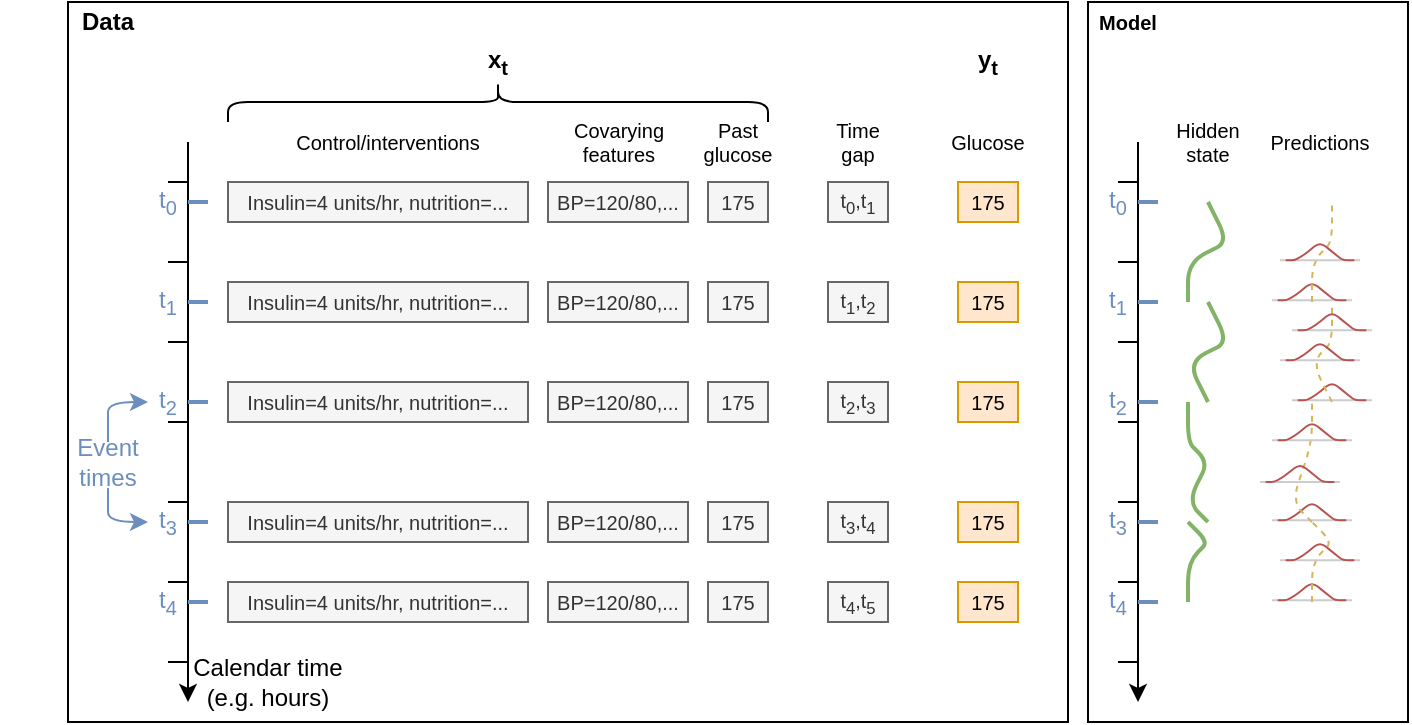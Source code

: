 <mxfile version="15.1.0" type="github">
  <diagram id="xdTVbCBKWqbJiQF50DGg" name="Page-1">
    <mxGraphModel dx="1137" dy="624" grid="1" gridSize="10" guides="1" tooltips="1" connect="1" arrows="1" fold="1" page="1" pageScale="1" pageWidth="850" pageHeight="1100" math="0" shadow="0">
      <root>
        <mxCell id="0" />
        <mxCell id="1" parent="0" />
        <mxCell id="Ly0WzErnAKZ-ocGDUXUR-6" value="" style="rounded=0;whiteSpace=wrap;html=1;" vertex="1" parent="1">
          <mxGeometry x="570" y="90" width="160" height="360" as="geometry" />
        </mxCell>
        <mxCell id="Ly0WzErnAKZ-ocGDUXUR-5" value="" style="rounded=0;whiteSpace=wrap;html=1;" vertex="1" parent="1">
          <mxGeometry x="60" y="90" width="500" height="360" as="geometry" />
        </mxCell>
        <mxCell id="V2D7HZt5XUga1QAg5olH-1" value="" style="endArrow=classic;html=1;" parent="1" edge="1">
          <mxGeometry width="50" height="50" relative="1" as="geometry">
            <mxPoint x="120" y="160" as="sourcePoint" />
            <mxPoint x="120" y="440" as="targetPoint" />
          </mxGeometry>
        </mxCell>
        <mxCell id="V2D7HZt5XUga1QAg5olH-2" value="Insulin=4 units/hr, nutrition=..." style="rounded=0;whiteSpace=wrap;html=1;fillColor=#f5f5f5;strokeColor=#666666;fontColor=#333333;fontSize=10;" parent="1" vertex="1">
          <mxGeometry x="140" y="180" width="150" height="20" as="geometry" />
        </mxCell>
        <mxCell id="V2D7HZt5XUga1QAg5olH-3" value="" style="endArrow=none;html=1;" parent="1" edge="1">
          <mxGeometry width="50" height="50" relative="1" as="geometry">
            <mxPoint x="110" y="180" as="sourcePoint" />
            <mxPoint x="120" y="180" as="targetPoint" />
          </mxGeometry>
        </mxCell>
        <mxCell id="V2D7HZt5XUga1QAg5olH-4" value="" style="endArrow=none;html=1;" parent="1" edge="1">
          <mxGeometry width="50" height="50" relative="1" as="geometry">
            <mxPoint x="110" y="220" as="sourcePoint" />
            <mxPoint x="120" y="220" as="targetPoint" />
          </mxGeometry>
        </mxCell>
        <mxCell id="V2D7HZt5XUga1QAg5olH-5" value="" style="endArrow=none;html=1;" parent="1" edge="1">
          <mxGeometry width="50" height="50" relative="1" as="geometry">
            <mxPoint x="110" y="260" as="sourcePoint" />
            <mxPoint x="120" y="260" as="targetPoint" />
          </mxGeometry>
        </mxCell>
        <mxCell id="V2D7HZt5XUga1QAg5olH-6" value="" style="endArrow=none;html=1;" parent="1" edge="1">
          <mxGeometry width="50" height="50" relative="1" as="geometry">
            <mxPoint x="110" y="300" as="sourcePoint" />
            <mxPoint x="120" y="300" as="targetPoint" />
          </mxGeometry>
        </mxCell>
        <mxCell id="V2D7HZt5XUga1QAg5olH-7" value="" style="endArrow=none;html=1;" parent="1" edge="1">
          <mxGeometry width="50" height="50" relative="1" as="geometry">
            <mxPoint x="110.0" y="340" as="sourcePoint" />
            <mxPoint x="120.0" y="340" as="targetPoint" />
          </mxGeometry>
        </mxCell>
        <mxCell id="V2D7HZt5XUga1QAg5olH-8" value="" style="endArrow=none;html=1;" parent="1" edge="1">
          <mxGeometry width="50" height="50" relative="1" as="geometry">
            <mxPoint x="110.0" y="380" as="sourcePoint" />
            <mxPoint x="120.0" y="380" as="targetPoint" />
          </mxGeometry>
        </mxCell>
        <mxCell id="V2D7HZt5XUga1QAg5olH-10" value="" style="endArrow=none;html=1;" parent="1" edge="1">
          <mxGeometry width="50" height="50" relative="1" as="geometry">
            <mxPoint x="110.0" y="420" as="sourcePoint" />
            <mxPoint x="120" y="420" as="targetPoint" />
          </mxGeometry>
        </mxCell>
        <mxCell id="V2D7HZt5XUga1QAg5olH-12" value="" style="endArrow=none;html=1;fillColor=#dae8fc;strokeColor=#6c8ebf;strokeWidth=2;" parent="1" edge="1">
          <mxGeometry width="50" height="50" relative="1" as="geometry">
            <mxPoint x="120" y="190" as="sourcePoint" />
            <mxPoint x="130" y="190" as="targetPoint" />
          </mxGeometry>
        </mxCell>
        <mxCell id="V2D7HZt5XUga1QAg5olH-13" value="" style="endArrow=none;html=1;fillColor=#dae8fc;strokeColor=#6c8ebf;strokeWidth=2;" parent="1" edge="1">
          <mxGeometry width="50" height="50" relative="1" as="geometry">
            <mxPoint x="120" y="240" as="sourcePoint" />
            <mxPoint x="130" y="240" as="targetPoint" />
          </mxGeometry>
        </mxCell>
        <mxCell id="V2D7HZt5XUga1QAg5olH-14" value="Insulin=4 units/hr, nutrition=..." style="rounded=0;whiteSpace=wrap;html=1;fillColor=#f5f5f5;strokeColor=#666666;fontColor=#333333;fontSize=10;" parent="1" vertex="1">
          <mxGeometry x="140" y="280" width="150" height="20" as="geometry" />
        </mxCell>
        <mxCell id="V2D7HZt5XUga1QAg5olH-15" value="" style="endArrow=none;html=1;fillColor=#dae8fc;strokeColor=#6c8ebf;strokeWidth=2;" parent="1" edge="1">
          <mxGeometry width="50" height="50" relative="1" as="geometry">
            <mxPoint x="120" y="290" as="sourcePoint" />
            <mxPoint x="130" y="290" as="targetPoint" />
          </mxGeometry>
        </mxCell>
        <mxCell id="V2D7HZt5XUga1QAg5olH-16" value="" style="endArrow=none;html=1;fillColor=#dae8fc;strokeColor=#6c8ebf;strokeWidth=2;" parent="1" edge="1">
          <mxGeometry width="50" height="50" relative="1" as="geometry">
            <mxPoint x="120" y="350" as="sourcePoint" />
            <mxPoint x="130" y="350" as="targetPoint" />
          </mxGeometry>
        </mxCell>
        <mxCell id="V2D7HZt5XUga1QAg5olH-17" value="" style="endArrow=none;html=1;fillColor=#dae8fc;strokeColor=#6c8ebf;strokeWidth=2;" parent="1" edge="1">
          <mxGeometry width="50" height="50" relative="1" as="geometry">
            <mxPoint x="120" y="390" as="sourcePoint" />
            <mxPoint x="130" y="390" as="targetPoint" />
          </mxGeometry>
        </mxCell>
        <mxCell id="V2D7HZt5XUga1QAg5olH-19" value="Insulin=4 units/hr, nutrition=..." style="rounded=0;whiteSpace=wrap;html=1;fillColor=#f5f5f5;strokeColor=#666666;fontColor=#333333;fontSize=10;" parent="1" vertex="1">
          <mxGeometry x="140" y="230" width="150" height="20" as="geometry" />
        </mxCell>
        <mxCell id="V2D7HZt5XUga1QAg5olH-20" value="Insulin=4 units/hr, nutrition=..." style="rounded=0;whiteSpace=wrap;html=1;fillColor=#f5f5f5;strokeColor=#666666;fontColor=#333333;fontSize=10;" parent="1" vertex="1">
          <mxGeometry x="140" y="340" width="150" height="20" as="geometry" />
        </mxCell>
        <mxCell id="V2D7HZt5XUga1QAg5olH-21" value="Insulin=4 units/hr, nutrition=..." style="rounded=0;whiteSpace=wrap;html=1;fillColor=#f5f5f5;strokeColor=#666666;fontColor=#333333;fontSize=10;" parent="1" vertex="1">
          <mxGeometry x="140" y="380" width="150" height="20" as="geometry" />
        </mxCell>
        <mxCell id="V2D7HZt5XUga1QAg5olH-22" value="Calendar time (e.g. hours)" style="text;html=1;strokeColor=none;fillColor=none;align=center;verticalAlign=middle;whiteSpace=wrap;rounded=0;" parent="1" vertex="1">
          <mxGeometry x="120" y="420" width="80" height="20" as="geometry" />
        </mxCell>
        <mxCell id="V2D7HZt5XUga1QAg5olH-23" value="Event times" style="text;html=1;strokeColor=none;fillColor=none;align=center;verticalAlign=middle;whiteSpace=wrap;rounded=0;fontColor=#6C8EBF;" parent="1" vertex="1">
          <mxGeometry x="60" y="310" width="40" height="20" as="geometry" />
        </mxCell>
        <mxCell id="V2D7HZt5XUga1QAg5olH-24" value="t&lt;sub&gt;0&lt;/sub&gt;" style="text;html=1;strokeColor=none;fillColor=none;align=center;verticalAlign=middle;whiteSpace=wrap;rounded=0;fontColor=#6C8EBF;" parent="1" vertex="1">
          <mxGeometry x="100" y="180" width="20" height="20" as="geometry" />
        </mxCell>
        <mxCell id="V2D7HZt5XUga1QAg5olH-25" value="t&lt;sub&gt;1&lt;/sub&gt;" style="text;html=1;strokeColor=none;fillColor=none;align=center;verticalAlign=middle;whiteSpace=wrap;rounded=0;fontColor=#6C8EBF;" parent="1" vertex="1">
          <mxGeometry x="100" y="230" width="20" height="20" as="geometry" />
        </mxCell>
        <mxCell id="V2D7HZt5XUga1QAg5olH-27" value="t&lt;sub&gt;2&lt;/sub&gt;" style="text;html=1;strokeColor=none;fillColor=none;align=center;verticalAlign=middle;whiteSpace=wrap;rounded=0;fontColor=#6C8EBF;" parent="1" vertex="1">
          <mxGeometry x="100" y="280" width="20" height="20" as="geometry" />
        </mxCell>
        <mxCell id="V2D7HZt5XUga1QAg5olH-28" value="t&lt;sub&gt;3&lt;/sub&gt;" style="text;html=1;strokeColor=none;fillColor=none;align=center;verticalAlign=middle;whiteSpace=wrap;rounded=0;fontColor=#6C8EBF;" parent="1" vertex="1">
          <mxGeometry x="100" y="340" width="20" height="20" as="geometry" />
        </mxCell>
        <mxCell id="V2D7HZt5XUga1QAg5olH-32" value="t&lt;sub&gt;4&lt;/sub&gt;" style="text;html=1;strokeColor=none;fillColor=none;align=center;verticalAlign=middle;whiteSpace=wrap;rounded=0;fontColor=#6C8EBF;" parent="1" vertex="1">
          <mxGeometry x="100" y="380" width="20" height="20" as="geometry" />
        </mxCell>
        <mxCell id="V2D7HZt5XUga1QAg5olH-33" value="" style="curved=1;endArrow=classic;html=1;fontColor=#6C8EBF;strokeWidth=1;strokeColor=#6C8EBF;" parent="1" edge="1">
          <mxGeometry width="50" height="50" relative="1" as="geometry">
            <mxPoint x="80" y="310" as="sourcePoint" />
            <mxPoint x="100" y="290" as="targetPoint" />
            <Array as="points">
              <mxPoint x="80" y="300" />
              <mxPoint x="80" y="290" />
            </Array>
          </mxGeometry>
        </mxCell>
        <mxCell id="V2D7HZt5XUga1QAg5olH-34" value="" style="curved=1;endArrow=classic;html=1;fontColor=#6C8EBF;strokeWidth=1;strokeColor=#6C8EBF;" parent="1" edge="1">
          <mxGeometry width="50" height="50" relative="1" as="geometry">
            <mxPoint x="80" y="340" as="sourcePoint" />
            <mxPoint x="100" y="350" as="targetPoint" />
            <Array as="points">
              <mxPoint x="80" y="330" />
              <mxPoint x="80" y="340" />
              <mxPoint x="80" y="350" />
            </Array>
          </mxGeometry>
        </mxCell>
        <mxCell id="V2D7HZt5XUga1QAg5olH-35" value="x&lt;sub&gt;t&lt;/sub&gt;" style="text;html=1;strokeColor=none;fillColor=none;align=center;verticalAlign=middle;whiteSpace=wrap;rounded=0;fontStyle=1" parent="1" vertex="1">
          <mxGeometry x="255" y="110" width="40" height="20" as="geometry" />
        </mxCell>
        <mxCell id="V2D7HZt5XUga1QAg5olH-36" value="&lt;font style=&quot;font-size: 10px&quot;&gt;BP=120/80,...&lt;/font&gt;" style="rounded=0;whiteSpace=wrap;html=1;fillColor=#f5f5f5;strokeColor=#666666;fontColor=#333333;" parent="1" vertex="1">
          <mxGeometry x="300" y="180" width="70" height="20" as="geometry" />
        </mxCell>
        <mxCell id="V2D7HZt5XUga1QAg5olH-42" value="&lt;font style=&quot;font-size: 10px&quot;&gt;BP=120/80,...&lt;/font&gt;" style="rounded=0;whiteSpace=wrap;html=1;fillColor=#f5f5f5;strokeColor=#666666;fontColor=#333333;" parent="1" vertex="1">
          <mxGeometry x="300" y="230" width="70" height="20" as="geometry" />
        </mxCell>
        <mxCell id="V2D7HZt5XUga1QAg5olH-43" value="&lt;font style=&quot;font-size: 10px&quot;&gt;BP=120/80,...&lt;/font&gt;" style="rounded=0;whiteSpace=wrap;html=1;fillColor=#f5f5f5;strokeColor=#666666;fontColor=#333333;" parent="1" vertex="1">
          <mxGeometry x="300" y="280" width="70" height="20" as="geometry" />
        </mxCell>
        <mxCell id="V2D7HZt5XUga1QAg5olH-44" value="&lt;font style=&quot;font-size: 10px&quot;&gt;BP=120/80,...&lt;/font&gt;" style="rounded=0;whiteSpace=wrap;html=1;fillColor=#f5f5f5;strokeColor=#666666;fontColor=#333333;" parent="1" vertex="1">
          <mxGeometry x="300" y="340" width="70" height="20" as="geometry" />
        </mxCell>
        <mxCell id="V2D7HZt5XUga1QAg5olH-45" value="&lt;font style=&quot;font-size: 10px&quot;&gt;BP=120/80,...&lt;/font&gt;" style="rounded=0;whiteSpace=wrap;html=1;fillColor=#f5f5f5;strokeColor=#666666;fontColor=#333333;" parent="1" vertex="1">
          <mxGeometry x="300" y="380" width="70" height="20" as="geometry" />
        </mxCell>
        <mxCell id="V2D7HZt5XUga1QAg5olH-46" value="175" style="rounded=0;whiteSpace=wrap;html=1;fillColor=#f5f5f5;strokeColor=#666666;fontColor=#333333;fontSize=10;" parent="1" vertex="1">
          <mxGeometry x="380" y="180" width="30" height="20" as="geometry" />
        </mxCell>
        <mxCell id="V2D7HZt5XUga1QAg5olH-47" value="175" style="rounded=0;whiteSpace=wrap;html=1;fillColor=#f5f5f5;strokeColor=#666666;fontColor=#333333;fontSize=10;" parent="1" vertex="1">
          <mxGeometry x="380" y="230" width="30" height="20" as="geometry" />
        </mxCell>
        <mxCell id="V2D7HZt5XUga1QAg5olH-48" value="175" style="rounded=0;whiteSpace=wrap;html=1;fillColor=#f5f5f5;strokeColor=#666666;fontColor=#333333;fontSize=10;" parent="1" vertex="1">
          <mxGeometry x="380" y="280" width="30" height="20" as="geometry" />
        </mxCell>
        <mxCell id="V2D7HZt5XUga1QAg5olH-49" value="175" style="rounded=0;whiteSpace=wrap;html=1;fillColor=#f5f5f5;strokeColor=#666666;fontColor=#333333;fontSize=10;" parent="1" vertex="1">
          <mxGeometry x="380" y="340" width="30" height="20" as="geometry" />
        </mxCell>
        <mxCell id="V2D7HZt5XUga1QAg5olH-50" value="175" style="rounded=0;whiteSpace=wrap;html=1;fillColor=#f5f5f5;strokeColor=#666666;fontColor=#333333;fontSize=10;" parent="1" vertex="1">
          <mxGeometry x="380" y="380" width="30" height="20" as="geometry" />
        </mxCell>
        <mxCell id="V2D7HZt5XUga1QAg5olH-51" value="Control/interventions" style="text;html=1;strokeColor=none;fillColor=none;align=center;verticalAlign=middle;whiteSpace=wrap;rounded=0;fontSize=10;fontColor=#000000;" parent="1" vertex="1">
          <mxGeometry x="170" y="150" width="100" height="20" as="geometry" />
        </mxCell>
        <mxCell id="V2D7HZt5XUga1QAg5olH-52" value="&lt;div&gt;Covarying&lt;/div&gt;&lt;div&gt;features&lt;/div&gt;" style="text;html=1;strokeColor=none;fillColor=none;align=center;verticalAlign=middle;whiteSpace=wrap;rounded=0;fontSize=10;fontColor=#000000;" parent="1" vertex="1">
          <mxGeometry x="302.5" y="150" width="65" height="20" as="geometry" />
        </mxCell>
        <mxCell id="V2D7HZt5XUga1QAg5olH-53" value="Past glucose" style="text;html=1;strokeColor=none;fillColor=none;align=center;verticalAlign=middle;whiteSpace=wrap;rounded=0;fontSize=10;fontColor=#000000;" parent="1" vertex="1">
          <mxGeometry x="375" y="150" width="40" height="20" as="geometry" />
        </mxCell>
        <mxCell id="V2D7HZt5XUga1QAg5olH-54" value="175" style="rounded=0;whiteSpace=wrap;html=1;fillColor=#ffe6cc;strokeColor=#d79b00;fontSize=10;" parent="1" vertex="1">
          <mxGeometry x="505" y="180" width="30" height="20" as="geometry" />
        </mxCell>
        <mxCell id="V2D7HZt5XUga1QAg5olH-55" value="175" style="rounded=0;whiteSpace=wrap;html=1;fillColor=#ffe6cc;strokeColor=#d79b00;fontSize=10;" parent="1" vertex="1">
          <mxGeometry x="505" y="230" width="30" height="20" as="geometry" />
        </mxCell>
        <mxCell id="V2D7HZt5XUga1QAg5olH-56" value="175" style="rounded=0;whiteSpace=wrap;html=1;fillColor=#ffe6cc;strokeColor=#d79b00;fontSize=10;" parent="1" vertex="1">
          <mxGeometry x="505" y="280" width="30" height="20" as="geometry" />
        </mxCell>
        <mxCell id="V2D7HZt5XUga1QAg5olH-57" value="175" style="rounded=0;whiteSpace=wrap;html=1;fillColor=#ffe6cc;strokeColor=#d79b00;fontSize=10;" parent="1" vertex="1">
          <mxGeometry x="505" y="340" width="30" height="20" as="geometry" />
        </mxCell>
        <mxCell id="V2D7HZt5XUga1QAg5olH-58" value="175" style="rounded=0;whiteSpace=wrap;html=1;fillColor=#ffe6cc;strokeColor=#d79b00;fontSize=10;" parent="1" vertex="1">
          <mxGeometry x="505" y="380" width="30" height="20" as="geometry" />
        </mxCell>
        <mxCell id="V2D7HZt5XUga1QAg5olH-59" value="Glucose" style="text;html=1;fillColor=none;align=center;verticalAlign=middle;whiteSpace=wrap;rounded=0;fontSize=10;" parent="1" vertex="1">
          <mxGeometry x="500" y="150" width="40" height="20" as="geometry" />
        </mxCell>
        <mxCell id="V2D7HZt5XUga1QAg5olH-60" value="t&lt;sub&gt;0&lt;/sub&gt;,t&lt;sub&gt;1&lt;/sub&gt;" style="rounded=0;whiteSpace=wrap;html=1;fillColor=#f5f5f5;strokeColor=#666666;fontColor=#333333;fontSize=10;" parent="1" vertex="1">
          <mxGeometry x="440" y="180" width="30" height="20" as="geometry" />
        </mxCell>
        <mxCell id="V2D7HZt5XUga1QAg5olH-65" value="t&lt;sub&gt;1&lt;/sub&gt;,t&lt;sub&gt;2&lt;/sub&gt;" style="rounded=0;whiteSpace=wrap;html=1;fillColor=#f5f5f5;strokeColor=#666666;fontColor=#333333;fontSize=10;" parent="1" vertex="1">
          <mxGeometry x="440" y="230" width="30" height="20" as="geometry" />
        </mxCell>
        <mxCell id="V2D7HZt5XUga1QAg5olH-66" value="t&lt;sub&gt;2&lt;/sub&gt;,t&lt;sub&gt;3&lt;/sub&gt;" style="rounded=0;whiteSpace=wrap;html=1;fillColor=#f5f5f5;strokeColor=#666666;fontColor=#333333;fontSize=10;" parent="1" vertex="1">
          <mxGeometry x="440" y="280" width="30" height="20" as="geometry" />
        </mxCell>
        <mxCell id="V2D7HZt5XUga1QAg5olH-69" value="t&lt;sub&gt;3&lt;/sub&gt;,t&lt;sub&gt;4&lt;/sub&gt;" style="rounded=0;whiteSpace=wrap;html=1;fillColor=#f5f5f5;strokeColor=#666666;fontColor=#333333;fontSize=10;" parent="1" vertex="1">
          <mxGeometry x="440" y="340" width="30" height="20" as="geometry" />
        </mxCell>
        <mxCell id="V2D7HZt5XUga1QAg5olH-70" value="t&lt;sub&gt;4&lt;/sub&gt;,t&lt;sub&gt;5&lt;/sub&gt;" style="rounded=0;whiteSpace=wrap;html=1;fillColor=#f5f5f5;strokeColor=#666666;fontColor=#333333;fontSize=10;" parent="1" vertex="1">
          <mxGeometry x="440" y="380" width="30" height="20" as="geometry" />
        </mxCell>
        <mxCell id="V2D7HZt5XUga1QAg5olH-71" value="Time gap" style="text;html=1;strokeColor=none;fillColor=none;align=center;verticalAlign=middle;whiteSpace=wrap;rounded=0;fontSize=10;fontColor=#000000;" parent="1" vertex="1">
          <mxGeometry x="435" y="150" width="40" height="20" as="geometry" />
        </mxCell>
        <mxCell id="V2D7HZt5XUga1QAg5olH-72" value="y&lt;sub&gt;t&lt;/sub&gt;" style="text;html=1;strokeColor=none;fillColor=none;align=center;verticalAlign=middle;whiteSpace=wrap;rounded=0;fontStyle=1" parent="1" vertex="1">
          <mxGeometry x="500" y="110" width="40" height="20" as="geometry" />
        </mxCell>
        <mxCell id="V2D7HZt5XUga1QAg5olH-73" value="" style="shape=curlyBracket;whiteSpace=wrap;html=1;rounded=1;fontSize=10;fontColor=#000000;rotation=90;" parent="1" vertex="1">
          <mxGeometry x="265" y="5" width="20" height="270" as="geometry" />
        </mxCell>
        <mxCell id="V2D7HZt5XUga1QAg5olH-79" value="" style="endArrow=none;html=1;fontSize=10;fontColor=#000000;strokeColor=#82b366;strokeWidth=2;fillColor=#d5e8d4;" parent="1" edge="1">
          <mxGeometry width="50" height="50" relative="1" as="geometry">
            <mxPoint x="620" y="240" as="sourcePoint" />
            <mxPoint x="630" y="190" as="targetPoint" />
            <Array as="points">
              <mxPoint x="620" y="220" />
              <mxPoint x="640" y="210" />
            </Array>
          </mxGeometry>
        </mxCell>
        <mxCell id="V2D7HZt5XUga1QAg5olH-80" value="" style="endArrow=none;html=1;fontSize=10;fontColor=#000000;strokeColor=#82b366;strokeWidth=2;fillColor=#d5e8d4;" parent="1" edge="1">
          <mxGeometry width="50" height="50" relative="1" as="geometry">
            <mxPoint x="630" y="290" as="sourcePoint" />
            <mxPoint x="630" y="240" as="targetPoint" />
            <Array as="points">
              <mxPoint x="620" y="270" />
              <mxPoint x="640" y="260" />
            </Array>
          </mxGeometry>
        </mxCell>
        <mxCell id="V2D7HZt5XUga1QAg5olH-81" value="" style="endArrow=none;html=1;fontSize=10;fontColor=#000000;strokeColor=#82b366;strokeWidth=2;fillColor=#d5e8d4;" parent="1" edge="1">
          <mxGeometry width="50" height="50" relative="1" as="geometry">
            <mxPoint x="630" y="350" as="sourcePoint" />
            <mxPoint x="620" y="290" as="targetPoint" />
            <Array as="points">
              <mxPoint x="620" y="340" />
              <mxPoint x="630" y="320" />
              <mxPoint x="620" y="310" />
            </Array>
          </mxGeometry>
        </mxCell>
        <mxCell id="V2D7HZt5XUga1QAg5olH-82" value="" style="endArrow=none;html=1;fontSize=10;fontColor=#000000;strokeColor=#82b366;strokeWidth=2;fillColor=#d5e8d4;" parent="1" edge="1">
          <mxGeometry width="50" height="50" relative="1" as="geometry">
            <mxPoint x="620" y="390" as="sourcePoint" />
            <mxPoint x="620" y="350" as="targetPoint" />
            <Array as="points">
              <mxPoint x="620" y="370" />
              <mxPoint x="630" y="360" />
            </Array>
          </mxGeometry>
        </mxCell>
        <mxCell id="V2D7HZt5XUga1QAg5olH-83" value="" style="group" parent="1" vertex="1" connectable="0">
          <mxGeometry x="662" y="230" width="40" height="9.17" as="geometry" />
        </mxCell>
        <mxCell id="V2D7HZt5XUga1QAg5olH-76" value="" style="endArrow=none;html=1;fontSize=14;fontColor=#000000;strokeWidth=1;fillColor=#f5f5f5;strokeColor=#CCCCCC;" parent="V2D7HZt5XUga1QAg5olH-83" edge="1">
          <mxGeometry width="28.571" height="23.918" as="geometry">
            <mxPoint y="9.17" as="sourcePoint" />
            <mxPoint x="40" y="9.17" as="targetPoint" />
          </mxGeometry>
        </mxCell>
        <mxCell id="V2D7HZt5XUga1QAg5olH-77" value="" style="endArrow=none;html=1;fontSize=14;fontColor=#000000;strokeColor=#b85450;strokeWidth=1;fillColor=#f8cecc;" parent="V2D7HZt5XUga1QAg5olH-83" edge="1">
          <mxGeometry width="28.571" height="23.918" as="geometry">
            <mxPoint x="2.857" y="9.17" as="sourcePoint" />
            <mxPoint x="37.143" y="9.17" as="targetPoint" />
            <Array as="points">
              <mxPoint x="8.571" y="9.17" />
              <mxPoint x="20" />
              <mxPoint x="25.714" y="4.585" />
              <mxPoint x="31.429" y="9.17" />
            </Array>
          </mxGeometry>
        </mxCell>
        <mxCell id="V2D7HZt5XUga1QAg5olH-84" value="" style="group" parent="1" vertex="1" connectable="0">
          <mxGeometry x="672" y="280" width="40" height="9.17" as="geometry" />
        </mxCell>
        <mxCell id="V2D7HZt5XUga1QAg5olH-85" value="" style="endArrow=none;html=1;fontSize=14;fontColor=#000000;strokeWidth=1;fillColor=#f5f5f5;strokeColor=#CCCCCC;" parent="V2D7HZt5XUga1QAg5olH-84" edge="1">
          <mxGeometry width="28.571" height="23.918" as="geometry">
            <mxPoint y="9.17" as="sourcePoint" />
            <mxPoint x="40" y="9.17" as="targetPoint" />
          </mxGeometry>
        </mxCell>
        <mxCell id="V2D7HZt5XUga1QAg5olH-86" value="" style="endArrow=none;html=1;fontSize=14;fontColor=#000000;strokeColor=#b85450;strokeWidth=1;fillColor=#f8cecc;" parent="V2D7HZt5XUga1QAg5olH-84" edge="1">
          <mxGeometry width="28.571" height="23.918" as="geometry">
            <mxPoint x="2.857" y="9.17" as="sourcePoint" />
            <mxPoint x="37.143" y="9.17" as="targetPoint" />
            <Array as="points">
              <mxPoint x="8.571" y="9.17" />
              <mxPoint x="20" />
              <mxPoint x="25.714" y="4.585" />
              <mxPoint x="31.429" y="9.17" />
            </Array>
          </mxGeometry>
        </mxCell>
        <mxCell id="V2D7HZt5XUga1QAg5olH-87" value="" style="group" parent="1" vertex="1" connectable="0">
          <mxGeometry x="662" y="340" width="40" height="9.17" as="geometry" />
        </mxCell>
        <mxCell id="V2D7HZt5XUga1QAg5olH-88" value="" style="endArrow=none;html=1;fontSize=14;fontColor=#000000;strokeWidth=1;fillColor=#f5f5f5;strokeColor=#CCCCCC;" parent="V2D7HZt5XUga1QAg5olH-87" edge="1">
          <mxGeometry width="28.571" height="23.918" as="geometry">
            <mxPoint y="9.17" as="sourcePoint" />
            <mxPoint x="40" y="9.17" as="targetPoint" />
          </mxGeometry>
        </mxCell>
        <mxCell id="V2D7HZt5XUga1QAg5olH-89" value="" style="endArrow=none;html=1;fontSize=14;fontColor=#000000;strokeColor=#b85450;strokeWidth=1;fillColor=#f8cecc;" parent="V2D7HZt5XUga1QAg5olH-87" edge="1">
          <mxGeometry width="28.571" height="23.918" as="geometry">
            <mxPoint x="2.857" y="9.17" as="sourcePoint" />
            <mxPoint x="37.143" y="9.17" as="targetPoint" />
            <Array as="points">
              <mxPoint x="8.571" y="9.17" />
              <mxPoint x="20" />
              <mxPoint x="25.714" y="4.585" />
              <mxPoint x="31.429" y="9.17" />
            </Array>
          </mxGeometry>
        </mxCell>
        <mxCell id="V2D7HZt5XUga1QAg5olH-90" value="" style="group" parent="1" vertex="1" connectable="0">
          <mxGeometry x="662" y="380" width="40" height="9.17" as="geometry" />
        </mxCell>
        <mxCell id="V2D7HZt5XUga1QAg5olH-91" value="" style="endArrow=none;html=1;fontSize=14;fontColor=#000000;strokeWidth=1;fillColor=#f5f5f5;strokeColor=#CCCCCC;" parent="V2D7HZt5XUga1QAg5olH-90" edge="1">
          <mxGeometry width="28.571" height="23.918" as="geometry">
            <mxPoint y="9.17" as="sourcePoint" />
            <mxPoint x="40" y="9.17" as="targetPoint" />
          </mxGeometry>
        </mxCell>
        <mxCell id="V2D7HZt5XUga1QAg5olH-92" value="" style="endArrow=none;html=1;fontSize=14;fontColor=#000000;strokeColor=#b85450;strokeWidth=1;fillColor=#f8cecc;" parent="V2D7HZt5XUga1QAg5olH-90" edge="1">
          <mxGeometry width="28.571" height="23.918" as="geometry">
            <mxPoint x="2.857" y="9.17" as="sourcePoint" />
            <mxPoint x="37.143" y="9.17" as="targetPoint" />
            <Array as="points">
              <mxPoint x="8.571" y="9.17" />
              <mxPoint x="20" />
              <mxPoint x="25.714" y="4.585" />
              <mxPoint x="31.429" y="9.17" />
            </Array>
          </mxGeometry>
        </mxCell>
        <mxCell id="V2D7HZt5XUga1QAg5olH-97" value="" style="endArrow=none;html=1;fontSize=10;fontColor=#000000;strokeColor=#d6b656;strokeWidth=1;fillColor=#fff2cc;dashed=1;" parent="1" edge="1">
          <mxGeometry width="50" height="50" relative="1" as="geometry">
            <mxPoint x="682" y="240.0" as="sourcePoint" />
            <mxPoint x="692" y="190" as="targetPoint" />
            <Array as="points">
              <mxPoint x="682" y="220" />
              <mxPoint x="692" y="210" />
            </Array>
          </mxGeometry>
        </mxCell>
        <mxCell id="V2D7HZt5XUga1QAg5olH-98" value="" style="endArrow=none;html=1;fontSize=10;fontColor=#000000;strokeColor=#d6b656;strokeWidth=1;fillColor=#fff2cc;dashed=1;" parent="1" edge="1">
          <mxGeometry width="50" height="50" relative="1" as="geometry">
            <mxPoint x="692" y="290.0" as="sourcePoint" />
            <mxPoint x="692" y="240.0" as="targetPoint" />
            <Array as="points">
              <mxPoint x="682" y="270" />
              <mxPoint x="692" y="260" />
            </Array>
          </mxGeometry>
        </mxCell>
        <mxCell id="V2D7HZt5XUga1QAg5olH-99" value="" style="endArrow=none;html=1;fontSize=10;fontColor=#000000;strokeColor=#d6b656;strokeWidth=1;fillColor=#fff2cc;dashed=1;" parent="1" edge="1">
          <mxGeometry width="50" height="50" relative="1" as="geometry">
            <mxPoint x="682" y="350" as="sourcePoint" />
            <mxPoint x="682" y="290.0" as="targetPoint" />
            <Array as="points">
              <mxPoint x="672" y="340" />
              <mxPoint x="682" y="310" />
            </Array>
          </mxGeometry>
        </mxCell>
        <mxCell id="V2D7HZt5XUga1QAg5olH-100" value="" style="endArrow=none;html=1;fontSize=10;fontColor=#000000;strokeColor=#d6b656;strokeWidth=1;fillColor=#fff2cc;dashed=1;" parent="1" edge="1">
          <mxGeometry width="50" height="50" relative="1" as="geometry">
            <mxPoint x="682" y="390.0" as="sourcePoint" />
            <mxPoint x="682" y="350.0" as="targetPoint" />
            <Array as="points">
              <mxPoint x="682" y="370" />
              <mxPoint x="692" y="360" />
            </Array>
          </mxGeometry>
        </mxCell>
        <mxCell id="V2D7HZt5XUga1QAg5olH-101" value="" style="group" parent="1" vertex="1" connectable="0">
          <mxGeometry x="656" y="320.83" width="40" height="9.17" as="geometry" />
        </mxCell>
        <mxCell id="V2D7HZt5XUga1QAg5olH-102" value="" style="endArrow=none;html=1;fontSize=14;fontColor=#000000;strokeWidth=1;fillColor=#f5f5f5;strokeColor=#CCCCCC;" parent="V2D7HZt5XUga1QAg5olH-101" edge="1">
          <mxGeometry width="28.571" height="23.918" as="geometry">
            <mxPoint y="9.17" as="sourcePoint" />
            <mxPoint x="40" y="9.17" as="targetPoint" />
          </mxGeometry>
        </mxCell>
        <mxCell id="V2D7HZt5XUga1QAg5olH-103" value="" style="endArrow=none;html=1;fontSize=14;fontColor=#000000;strokeColor=#b85450;strokeWidth=1;fillColor=#f8cecc;" parent="V2D7HZt5XUga1QAg5olH-101" edge="1">
          <mxGeometry width="28.571" height="23.918" as="geometry">
            <mxPoint x="2.857" y="9.17" as="sourcePoint" />
            <mxPoint x="37.143" y="9.17" as="targetPoint" />
            <Array as="points">
              <mxPoint x="8.571" y="9.17" />
              <mxPoint x="20" />
              <mxPoint x="25.714" y="4.585" />
              <mxPoint x="31.429" y="9.17" />
            </Array>
          </mxGeometry>
        </mxCell>
        <mxCell id="V2D7HZt5XUga1QAg5olH-104" value="" style="group" parent="1" vertex="1" connectable="0">
          <mxGeometry x="666" y="260" width="40" height="9.17" as="geometry" />
        </mxCell>
        <mxCell id="V2D7HZt5XUga1QAg5olH-105" value="" style="endArrow=none;html=1;fontSize=14;fontColor=#000000;strokeWidth=1;fillColor=#f5f5f5;strokeColor=#CCCCCC;" parent="V2D7HZt5XUga1QAg5olH-104" edge="1">
          <mxGeometry width="28.571" height="23.918" as="geometry">
            <mxPoint y="9.17" as="sourcePoint" />
            <mxPoint x="40" y="9.17" as="targetPoint" />
          </mxGeometry>
        </mxCell>
        <mxCell id="V2D7HZt5XUga1QAg5olH-106" value="" style="endArrow=none;html=1;fontSize=14;fontColor=#000000;strokeColor=#b85450;strokeWidth=1;fillColor=#f8cecc;" parent="V2D7HZt5XUga1QAg5olH-104" edge="1">
          <mxGeometry width="28.571" height="23.918" as="geometry">
            <mxPoint x="2.857" y="9.17" as="sourcePoint" />
            <mxPoint x="37.143" y="9.17" as="targetPoint" />
            <Array as="points">
              <mxPoint x="8.571" y="9.17" />
              <mxPoint x="20" />
              <mxPoint x="25.714" y="4.585" />
              <mxPoint x="31.429" y="9.17" />
            </Array>
          </mxGeometry>
        </mxCell>
        <mxCell id="V2D7HZt5XUga1QAg5olH-107" value="Model" style="text;html=1;strokeColor=none;fillColor=none;align=center;verticalAlign=middle;whiteSpace=wrap;rounded=0;fontSize=10;fontColor=#000000;fontStyle=1" parent="1" vertex="1">
          <mxGeometry x="570" y="90" width="40" height="20" as="geometry" />
        </mxCell>
        <mxCell id="Ly0WzErnAKZ-ocGDUXUR-1" value="&lt;div&gt;Hidden&lt;/div&gt;&lt;div&gt;state&lt;br&gt;&lt;/div&gt;" style="text;html=1;strokeColor=none;fillColor=none;align=center;verticalAlign=middle;whiteSpace=wrap;rounded=0;fontSize=10;fontColor=#000000;fontStyle=0" vertex="1" parent="1">
          <mxGeometry x="610" y="150" width="40" height="20" as="geometry" />
        </mxCell>
        <mxCell id="Ly0WzErnAKZ-ocGDUXUR-2" value="Predictions" style="text;html=1;strokeColor=none;fillColor=none;align=center;verticalAlign=middle;whiteSpace=wrap;rounded=0;fontSize=10;fontColor=#000000;fontStyle=0" vertex="1" parent="1">
          <mxGeometry x="666" y="150" width="40" height="20" as="geometry" />
        </mxCell>
        <mxCell id="Ly0WzErnAKZ-ocGDUXUR-4" value="Data" style="text;html=1;strokeColor=none;fillColor=none;align=center;verticalAlign=middle;whiteSpace=wrap;rounded=0;fontStyle=1" vertex="1" parent="1">
          <mxGeometry x="26.25" y="90" width="107.5" height="20" as="geometry" />
        </mxCell>
        <mxCell id="Ly0WzErnAKZ-ocGDUXUR-7" value="" style="endArrow=classic;html=1;" edge="1" parent="1">
          <mxGeometry width="50" height="50" relative="1" as="geometry">
            <mxPoint x="595" y="160" as="sourcePoint" />
            <mxPoint x="595" y="440" as="targetPoint" />
          </mxGeometry>
        </mxCell>
        <mxCell id="Ly0WzErnAKZ-ocGDUXUR-8" value="" style="endArrow=none;html=1;" edge="1" parent="1">
          <mxGeometry width="50" height="50" relative="1" as="geometry">
            <mxPoint x="585" y="180" as="sourcePoint" />
            <mxPoint x="595" y="180" as="targetPoint" />
          </mxGeometry>
        </mxCell>
        <mxCell id="Ly0WzErnAKZ-ocGDUXUR-9" value="" style="endArrow=none;html=1;" edge="1" parent="1">
          <mxGeometry width="50" height="50" relative="1" as="geometry">
            <mxPoint x="585" y="220" as="sourcePoint" />
            <mxPoint x="595" y="220" as="targetPoint" />
          </mxGeometry>
        </mxCell>
        <mxCell id="Ly0WzErnAKZ-ocGDUXUR-10" value="" style="endArrow=none;html=1;" edge="1" parent="1">
          <mxGeometry width="50" height="50" relative="1" as="geometry">
            <mxPoint x="585" y="260" as="sourcePoint" />
            <mxPoint x="595" y="260" as="targetPoint" />
          </mxGeometry>
        </mxCell>
        <mxCell id="Ly0WzErnAKZ-ocGDUXUR-11" value="" style="endArrow=none;html=1;" edge="1" parent="1">
          <mxGeometry width="50" height="50" relative="1" as="geometry">
            <mxPoint x="585" y="300" as="sourcePoint" />
            <mxPoint x="595" y="300" as="targetPoint" />
          </mxGeometry>
        </mxCell>
        <mxCell id="Ly0WzErnAKZ-ocGDUXUR-12" value="" style="endArrow=none;html=1;" edge="1" parent="1">
          <mxGeometry width="50" height="50" relative="1" as="geometry">
            <mxPoint x="585" y="340" as="sourcePoint" />
            <mxPoint x="595" y="340" as="targetPoint" />
          </mxGeometry>
        </mxCell>
        <mxCell id="Ly0WzErnAKZ-ocGDUXUR-13" value="" style="endArrow=none;html=1;" edge="1" parent="1">
          <mxGeometry width="50" height="50" relative="1" as="geometry">
            <mxPoint x="585" y="380" as="sourcePoint" />
            <mxPoint x="595" y="380" as="targetPoint" />
          </mxGeometry>
        </mxCell>
        <mxCell id="Ly0WzErnAKZ-ocGDUXUR-14" value="" style="endArrow=none;html=1;" edge="1" parent="1">
          <mxGeometry width="50" height="50" relative="1" as="geometry">
            <mxPoint x="585" y="420" as="sourcePoint" />
            <mxPoint x="595" y="420" as="targetPoint" />
          </mxGeometry>
        </mxCell>
        <mxCell id="Ly0WzErnAKZ-ocGDUXUR-15" value="" style="endArrow=none;html=1;fillColor=#dae8fc;strokeColor=#6c8ebf;strokeWidth=2;" edge="1" parent="1">
          <mxGeometry width="50" height="50" relative="1" as="geometry">
            <mxPoint x="595" y="190" as="sourcePoint" />
            <mxPoint x="605" y="190" as="targetPoint" />
          </mxGeometry>
        </mxCell>
        <mxCell id="Ly0WzErnAKZ-ocGDUXUR-16" value="" style="endArrow=none;html=1;fillColor=#dae8fc;strokeColor=#6c8ebf;strokeWidth=2;" edge="1" parent="1">
          <mxGeometry width="50" height="50" relative="1" as="geometry">
            <mxPoint x="595" y="240" as="sourcePoint" />
            <mxPoint x="605" y="240" as="targetPoint" />
          </mxGeometry>
        </mxCell>
        <mxCell id="Ly0WzErnAKZ-ocGDUXUR-17" value="" style="endArrow=none;html=1;fillColor=#dae8fc;strokeColor=#6c8ebf;strokeWidth=2;" edge="1" parent="1">
          <mxGeometry width="50" height="50" relative="1" as="geometry">
            <mxPoint x="595" y="290" as="sourcePoint" />
            <mxPoint x="605" y="290" as="targetPoint" />
          </mxGeometry>
        </mxCell>
        <mxCell id="Ly0WzErnAKZ-ocGDUXUR-18" value="" style="endArrow=none;html=1;fillColor=#dae8fc;strokeColor=#6c8ebf;strokeWidth=2;" edge="1" parent="1">
          <mxGeometry width="50" height="50" relative="1" as="geometry">
            <mxPoint x="595" y="350" as="sourcePoint" />
            <mxPoint x="605" y="350" as="targetPoint" />
          </mxGeometry>
        </mxCell>
        <mxCell id="Ly0WzErnAKZ-ocGDUXUR-19" value="" style="endArrow=none;html=1;fillColor=#dae8fc;strokeColor=#6c8ebf;strokeWidth=2;" edge="1" parent="1">
          <mxGeometry width="50" height="50" relative="1" as="geometry">
            <mxPoint x="595" y="390" as="sourcePoint" />
            <mxPoint x="605" y="390" as="targetPoint" />
          </mxGeometry>
        </mxCell>
        <mxCell id="Ly0WzErnAKZ-ocGDUXUR-22" value="t&lt;sub&gt;0&lt;/sub&gt;" style="text;html=1;strokeColor=none;fillColor=none;align=center;verticalAlign=middle;whiteSpace=wrap;rounded=0;fontColor=#6C8EBF;" vertex="1" parent="1">
          <mxGeometry x="575" y="180" width="20" height="20" as="geometry" />
        </mxCell>
        <mxCell id="Ly0WzErnAKZ-ocGDUXUR-23" value="t&lt;sub&gt;1&lt;/sub&gt;" style="text;html=1;strokeColor=none;fillColor=none;align=center;verticalAlign=middle;whiteSpace=wrap;rounded=0;fontColor=#6C8EBF;" vertex="1" parent="1">
          <mxGeometry x="575" y="230" width="20" height="20" as="geometry" />
        </mxCell>
        <mxCell id="Ly0WzErnAKZ-ocGDUXUR-24" value="t&lt;sub&gt;2&lt;/sub&gt;" style="text;html=1;strokeColor=none;fillColor=none;align=center;verticalAlign=middle;whiteSpace=wrap;rounded=0;fontColor=#6C8EBF;" vertex="1" parent="1">
          <mxGeometry x="575" y="280" width="20" height="20" as="geometry" />
        </mxCell>
        <mxCell id="Ly0WzErnAKZ-ocGDUXUR-25" value="t&lt;sub&gt;3&lt;/sub&gt;" style="text;html=1;strokeColor=none;fillColor=none;align=center;verticalAlign=middle;whiteSpace=wrap;rounded=0;fontColor=#6C8EBF;" vertex="1" parent="1">
          <mxGeometry x="575" y="340" width="20" height="20" as="geometry" />
        </mxCell>
        <mxCell id="Ly0WzErnAKZ-ocGDUXUR-26" value="t&lt;sub&gt;4&lt;/sub&gt;" style="text;html=1;strokeColor=none;fillColor=none;align=center;verticalAlign=middle;whiteSpace=wrap;rounded=0;fontColor=#6C8EBF;" vertex="1" parent="1">
          <mxGeometry x="575" y="380" width="20" height="20" as="geometry" />
        </mxCell>
        <mxCell id="Ly0WzErnAKZ-ocGDUXUR-29" value="" style="group" vertex="1" connectable="0" parent="1">
          <mxGeometry x="666" y="210" width="40" height="9.17" as="geometry" />
        </mxCell>
        <mxCell id="Ly0WzErnAKZ-ocGDUXUR-30" value="" style="endArrow=none;html=1;fontSize=14;fontColor=#000000;strokeWidth=1;fillColor=#f5f5f5;strokeColor=#CCCCCC;" edge="1" parent="Ly0WzErnAKZ-ocGDUXUR-29">
          <mxGeometry width="28.571" height="23.918" as="geometry">
            <mxPoint y="9.17" as="sourcePoint" />
            <mxPoint x="40" y="9.17" as="targetPoint" />
          </mxGeometry>
        </mxCell>
        <mxCell id="Ly0WzErnAKZ-ocGDUXUR-31" value="" style="endArrow=none;html=1;fontSize=14;fontColor=#000000;strokeColor=#b85450;strokeWidth=1;fillColor=#f8cecc;" edge="1" parent="Ly0WzErnAKZ-ocGDUXUR-29">
          <mxGeometry width="28.571" height="23.918" as="geometry">
            <mxPoint x="2.857" y="9.17" as="sourcePoint" />
            <mxPoint x="37.143" y="9.17" as="targetPoint" />
            <Array as="points">
              <mxPoint x="8.571" y="9.17" />
              <mxPoint x="20" />
              <mxPoint x="25.714" y="4.585" />
              <mxPoint x="31.429" y="9.17" />
            </Array>
          </mxGeometry>
        </mxCell>
        <mxCell id="Ly0WzErnAKZ-ocGDUXUR-32" value="" style="group" vertex="1" connectable="0" parent="1">
          <mxGeometry x="662" y="300" width="40" height="9.17" as="geometry" />
        </mxCell>
        <mxCell id="Ly0WzErnAKZ-ocGDUXUR-33" value="" style="endArrow=none;html=1;fontSize=14;fontColor=#000000;strokeWidth=1;fillColor=#f5f5f5;strokeColor=#CCCCCC;" edge="1" parent="Ly0WzErnAKZ-ocGDUXUR-32">
          <mxGeometry width="28.571" height="23.918" as="geometry">
            <mxPoint y="9.17" as="sourcePoint" />
            <mxPoint x="40" y="9.17" as="targetPoint" />
          </mxGeometry>
        </mxCell>
        <mxCell id="Ly0WzErnAKZ-ocGDUXUR-34" value="" style="endArrow=none;html=1;fontSize=14;fontColor=#000000;strokeColor=#b85450;strokeWidth=1;fillColor=#f8cecc;" edge="1" parent="Ly0WzErnAKZ-ocGDUXUR-32">
          <mxGeometry width="28.571" height="23.918" as="geometry">
            <mxPoint x="2.857" y="9.17" as="sourcePoint" />
            <mxPoint x="37.143" y="9.17" as="targetPoint" />
            <Array as="points">
              <mxPoint x="8.571" y="9.17" />
              <mxPoint x="20" />
              <mxPoint x="25.714" y="4.585" />
              <mxPoint x="31.429" y="9.17" />
            </Array>
          </mxGeometry>
        </mxCell>
        <mxCell id="Ly0WzErnAKZ-ocGDUXUR-35" value="" style="group" vertex="1" connectable="0" parent="1">
          <mxGeometry x="666" y="360" width="40" height="9.17" as="geometry" />
        </mxCell>
        <mxCell id="Ly0WzErnAKZ-ocGDUXUR-36" value="" style="endArrow=none;html=1;fontSize=14;fontColor=#000000;strokeWidth=1;fillColor=#f5f5f5;strokeColor=#CCCCCC;" edge="1" parent="Ly0WzErnAKZ-ocGDUXUR-35">
          <mxGeometry width="28.571" height="23.918" as="geometry">
            <mxPoint y="9.17" as="sourcePoint" />
            <mxPoint x="40" y="9.17" as="targetPoint" />
          </mxGeometry>
        </mxCell>
        <mxCell id="Ly0WzErnAKZ-ocGDUXUR-37" value="" style="endArrow=none;html=1;fontSize=14;fontColor=#000000;strokeColor=#b85450;strokeWidth=1;fillColor=#f8cecc;" edge="1" parent="Ly0WzErnAKZ-ocGDUXUR-35">
          <mxGeometry width="28.571" height="23.918" as="geometry">
            <mxPoint x="2.857" y="9.17" as="sourcePoint" />
            <mxPoint x="37.143" y="9.17" as="targetPoint" />
            <Array as="points">
              <mxPoint x="8.571" y="9.17" />
              <mxPoint x="20" />
              <mxPoint x="25.714" y="4.585" />
              <mxPoint x="31.429" y="9.17" />
            </Array>
          </mxGeometry>
        </mxCell>
        <mxCell id="Ly0WzErnAKZ-ocGDUXUR-38" value="" style="group" vertex="1" connectable="0" parent="1">
          <mxGeometry x="672" y="245" width="40" height="9.17" as="geometry" />
        </mxCell>
        <mxCell id="Ly0WzErnAKZ-ocGDUXUR-39" value="" style="endArrow=none;html=1;fontSize=14;fontColor=#000000;strokeWidth=1;fillColor=#f5f5f5;strokeColor=#CCCCCC;" edge="1" parent="Ly0WzErnAKZ-ocGDUXUR-38">
          <mxGeometry width="28.571" height="23.918" as="geometry">
            <mxPoint y="9.17" as="sourcePoint" />
            <mxPoint x="40" y="9.17" as="targetPoint" />
          </mxGeometry>
        </mxCell>
        <mxCell id="Ly0WzErnAKZ-ocGDUXUR-40" value="" style="endArrow=none;html=1;fontSize=14;fontColor=#000000;strokeColor=#b85450;strokeWidth=1;fillColor=#f8cecc;" edge="1" parent="Ly0WzErnAKZ-ocGDUXUR-38">
          <mxGeometry width="28.571" height="23.918" as="geometry">
            <mxPoint x="2.857" y="9.17" as="sourcePoint" />
            <mxPoint x="37.143" y="9.17" as="targetPoint" />
            <Array as="points">
              <mxPoint x="8.571" y="9.17" />
              <mxPoint x="20" />
              <mxPoint x="25.714" y="4.585" />
              <mxPoint x="31.429" y="9.17" />
            </Array>
          </mxGeometry>
        </mxCell>
      </root>
    </mxGraphModel>
  </diagram>
</mxfile>
